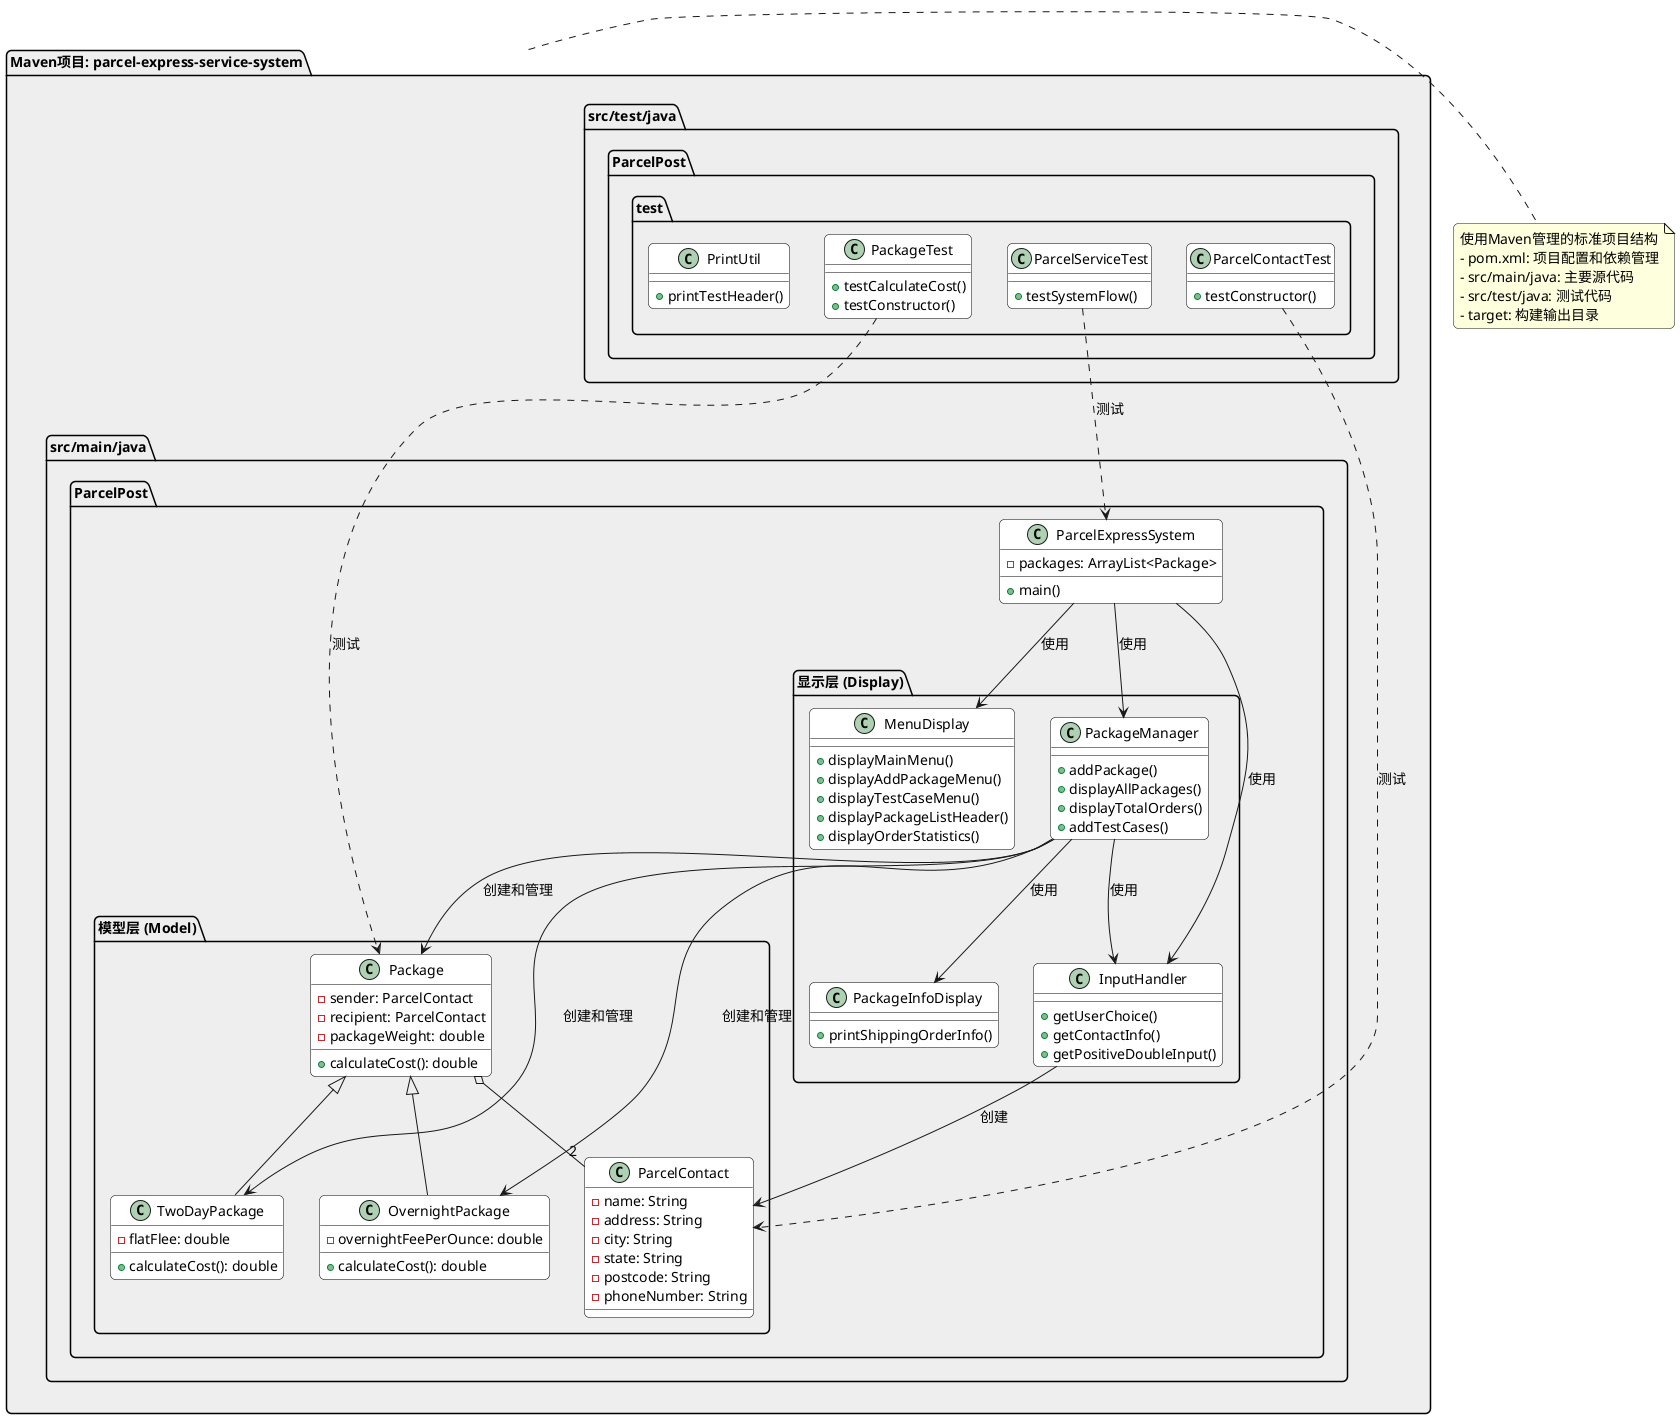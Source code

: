 @startuml 包裹快递服务系统架构图

skinparam backgroundColor white
skinparam handwritten false
skinparam defaultFontName Microsoft YaHei
skinparam defaultFontSize 14
skinparam roundCorner 10
skinparam shadowing false

!define RECTANGLE class

skinparam package {
  BackgroundColor #EEEEEE
  BorderColor #000000
  FontColor #000000
}

skinparam class {
  BackgroundColor #FFFFFF
  BorderColor #000000
  FontColor #000000
}

package "Maven项目: parcel-express-service-system" {
  package "src/main/java" {
    package "ParcelPost" {
      package "模型层 (Model)" {
        class Package {
          - sender: ParcelContact
          - recipient: ParcelContact
          - packageWeight: double
          + calculateCost(): double
        }
        
        class TwoDayPackage {
          - flatFlee: double
          + calculateCost(): double
        }
        
        class OvernightPackage {
          - overnightFeePerOunce: double
          + calculateCost(): double
        }
        
        class ParcelContact {
          - name: String
          - address: String
          - city: String
          - state: String
          - postcode: String
          - phoneNumber: String
        }
        
        TwoDayPackage -up-|> Package
        OvernightPackage -up-|> Package
        Package o-- "2" ParcelContact
      }
      
      package "显示层 (Display)" {
        class MenuDisplay {
          + displayMainMenu()
          + displayAddPackageMenu()
          + displayTestCaseMenu()
          + displayPackageListHeader()
          + displayOrderStatistics()
        }
        
        class PackageInfoDisplay {
          + printShippingOrderInfo()
        }
        
        class InputHandler {
          + getUserChoice()
          + getContactInfo()
          + getPositiveDoubleInput()
        }
        
        class PackageManager {
          + addPackage()
          + displayAllPackages()
          + displayTotalOrders()
          + addTestCases()
        }
      }
      
      class ParcelExpressSystem {
        - packages: ArrayList<Package>
        + main()
      }
    }
  }

  package "src/test/java" {
    package "ParcelPost.test" {
      class PackageTest {
        + testCalculateCost()
        + testConstructor()
      }
      
      class ParcelContactTest {
        + testConstructor()
      }
      
      class ParcelServiceTest {
        + testSystemFlow()
      }
      
      class PrintUtil {
        + printTestHeader()
      }
    }
  }
  
  ParcelExpressSystem --> MenuDisplay : 使用
  ParcelExpressSystem --> PackageManager : 使用
  ParcelExpressSystem --> InputHandler : 使用
  PackageManager --> Package : 创建和管理
  PackageManager --> TwoDayPackage : 创建和管理
  PackageManager --> OvernightPackage : 创建和管理
  PackageManager --> PackageInfoDisplay : 使用
  PackageManager --> InputHandler : 使用
  InputHandler --> ParcelContact : 创建
  
  PackageTest ..> Package : 测试
  ParcelContactTest ..> ParcelContact : 测试
  ParcelServiceTest ..> ParcelExpressSystem : 测试
}

note right of "Maven项目: parcel-express-service-system"
  使用Maven管理的标准项目结构
  - pom.xml: 项目配置和依赖管理
  - src/main/java: 主要源代码
  - src/test/java: 测试代码
  - target: 构建输出目录
end note

@enduml 